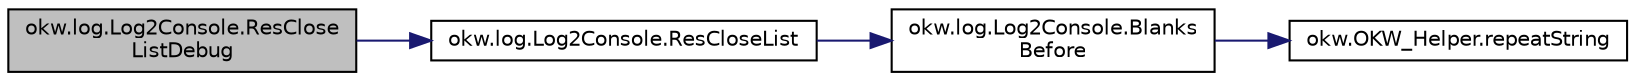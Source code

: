 digraph "okw.log.Log2Console.ResCloseListDebug"
{
 // INTERACTIVE_SVG=YES
 // LATEX_PDF_SIZE
  edge [fontname="Helvetica",fontsize="10",labelfontname="Helvetica",labelfontsize="10"];
  node [fontname="Helvetica",fontsize="10",shape=record];
  rankdir="LR";
  Node170 [label="okw.log.Log2Console.ResClose\lListDebug",height=0.2,width=0.4,color="black", fillcolor="grey75", style="filled", fontcolor="black",tooltip="ResCloseListDebug:"];
  Node170 -> Node171 [color="midnightblue",fontsize="10",style="solid",fontname="Helvetica"];
  Node171 [label="okw.log.Log2Console.ResCloseList",height=0.2,width=0.4,color="black", fillcolor="white", style="filled",URL="$classokw_1_1log_1_1_log2_console.html#ab2120d2a3c68dc03a6a62d02570bfbd6",tooltip="ResCloseList: Closes the outline level."];
  Node171 -> Node172 [color="midnightblue",fontsize="10",style="solid",fontname="Helvetica"];
  Node172 [label="okw.log.Log2Console.Blanks\lBefore",height=0.2,width=0.4,color="black", fillcolor="white", style="filled",URL="$classokw_1_1log_1_1_log2_console.html#a418e8bba5b89f56ddaf2fea089dd24b2",tooltip="Erzeugt die Einrücktiefe für die Console-Ausgabe."];
  Node172 -> Node173 [color="midnightblue",fontsize="10",style="solid",fontname="Helvetica"];
  Node173 [label="okw.OKW_Helper.repeatString",height=0.2,width=0.4,color="black", fillcolor="white", style="filled",URL="$classokw_1_1_o_k_w___helper.html#ab5e676787808ed174e603c1e3bfcd176",tooltip=" "];
}
